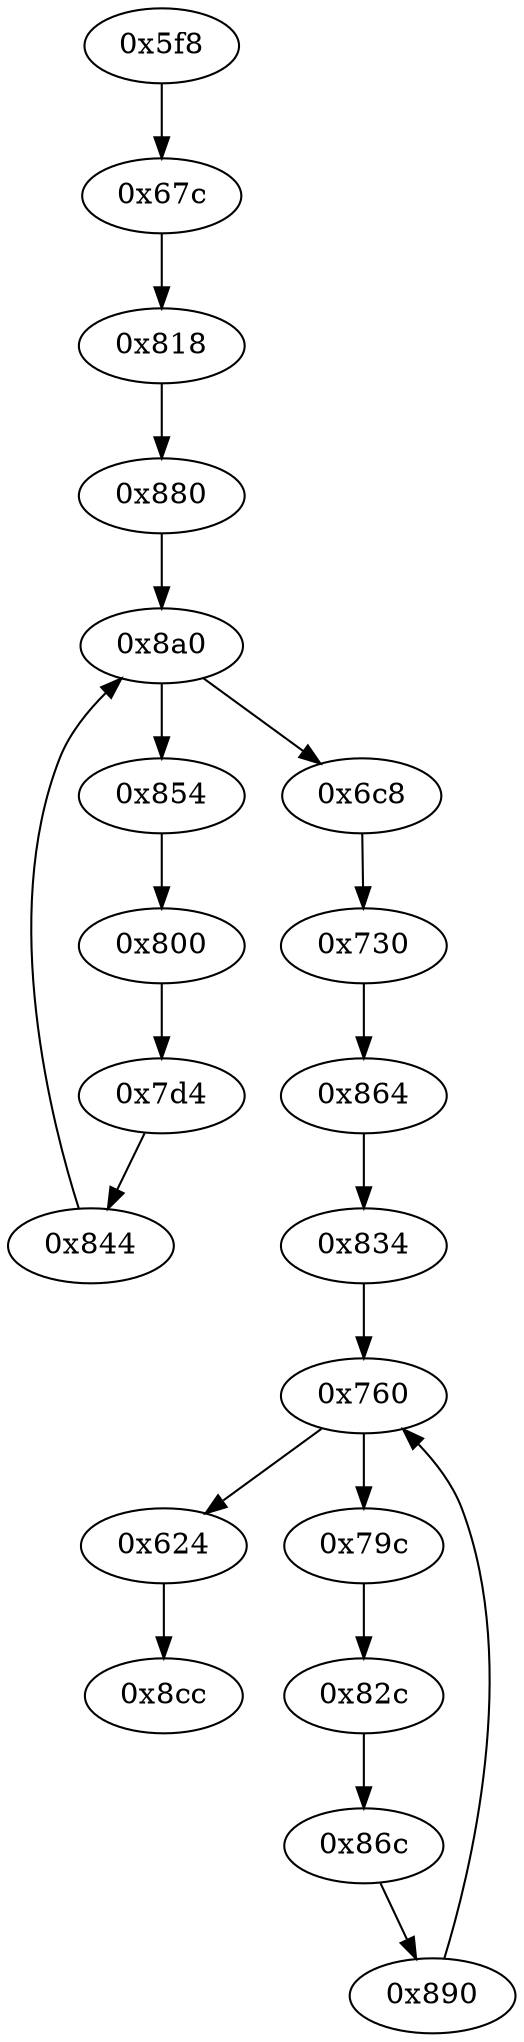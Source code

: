 strict digraph "" {
	"0x5f8"	 [opcode="[u'push', u'add', u'sub', u'add', u'ldr', u'str', u'ldr', u'ldr', u'ldr', u'add', u'b']"];
	"0x67c"	 [opcode="[u'ldr', u'str', u'ldr', u'b']"];
	"0x5f8" -> "0x67c";
	"0x760"	 [opcode="[u'str', u'str', u'ldr', u'ldr', u'ldr', u'ldr', u'cmp', u'mov', u'b']"];
	"0x624"	 [opcode="[u'ldr', u'mov', u'bl', u'ldr']"];
	"0x760" -> "0x624";
	"0x79c"	 [opcode="[u'ldr', u'ldr', u'ldrb', u'ldr', u'add', u'str', u'ldr', u'b']"];
	"0x760" -> "0x79c";
	"0x800"	 [opcode="[u'ldr', u'ldr', u'add', u'str', u'ldr', u'b']"];
	"0x7d4"	 [opcode="[u'ldr', u'add', u'str', u'ldr', u'b']"];
	"0x800" -> "0x7d4";
	"0x6c8"	 [opcode="[u'ldr', u'str', u'ldr', u'b']"];
	"0x730"	 [opcode="[u'ldr', u'ldr', u'sub', u'str', u'ldr', u'b']"];
	"0x6c8" -> "0x730";
	"0x834"	 [opcode="[u'ldr', u'mov', u'mov', u'b']"];
	"0x834" -> "0x760";
	"0x844"	 [opcode="[u'ldr', u'ldr', u'mov', u'b']"];
	"0x7d4" -> "0x844";
	"0x8a0"	 [opcode="[u'str', u'str', u'ldr', u'ldrb', u'strb', u'ldr', u'ldr', u'ldrb', u'cmp', u'mov', u'b']"];
	"0x844" -> "0x8a0";
	"0x854"	 [opcode="[u'ldrb', u'str', u'ldr', u'b']"];
	"0x854" -> "0x800";
	"0x864"	 [opcode="[u'ldr', u'b']"];
	"0x730" -> "0x864";
	"0x82c"	 [opcode="[u'ldr', u'b']"];
	"0x86c"	 [opcode="[u'ldr', u'add', u'str', u'ldr', u'b']"];
	"0x82c" -> "0x86c";
	"0x818"	 [opcode="[u'ldr', u'ldr', u'str', u'ldr', u'b']"];
	"0x67c" -> "0x818";
	"0x864" -> "0x834";
	"0x890"	 [opcode="[u'ldr', u'ldr', u'mov', u'b']"];
	"0x86c" -> "0x890";
	"0x880"	 [opcode="[u'ldr', u'mov', u'mov', u'b']"];
	"0x818" -> "0x880";
	"0x8a0" -> "0x6c8";
	"0x8a0" -> "0x854";
	"0x8cc"	 [opcode="[u'mov', u'sub', u'pop']"];
	"0x624" -> "0x8cc";
	"0x79c" -> "0x82c";
	"0x880" -> "0x8a0";
	"0x890" -> "0x760";
}
